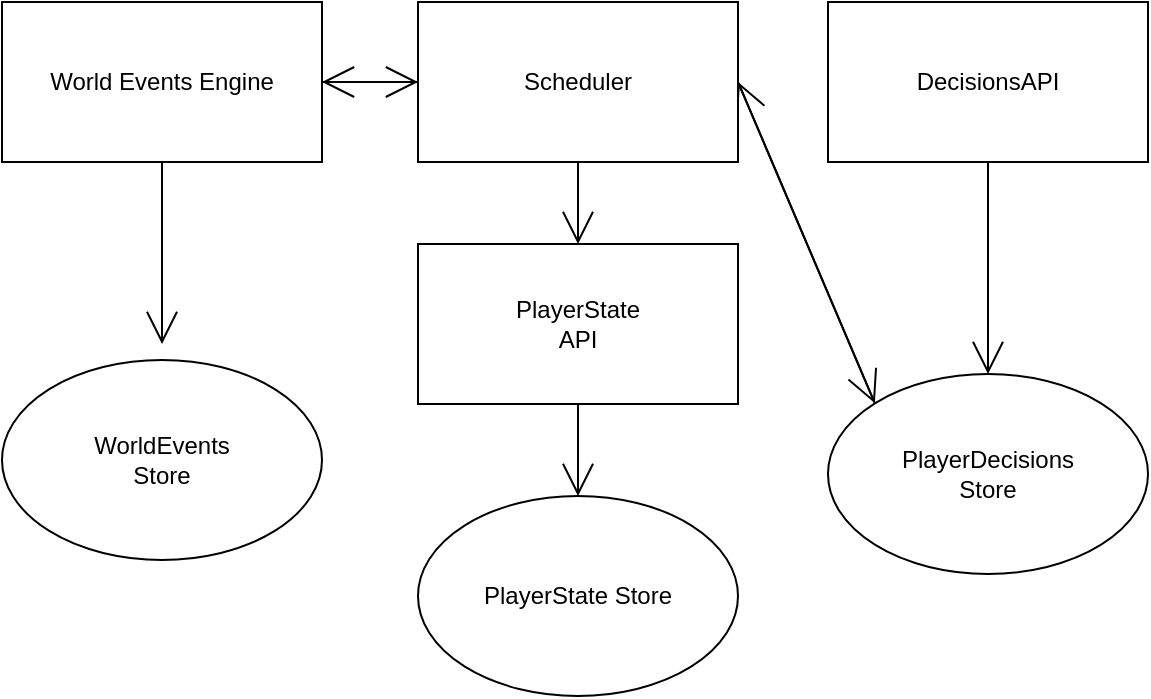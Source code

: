 <mxfile version="17.4.0" type="github"><diagram id="YssvAlfvH3QvStCjoXz-" name="Page-1"><mxGraphModel dx="1577" dy="562" grid="0" gridSize="10" guides="1" tooltips="1" connect="1" arrows="1" fold="1" page="0" pageScale="1" pageWidth="827" pageHeight="1169" math="0" shadow="0"><root><mxCell id="0"/><mxCell id="1" parent="0"/><mxCell id="f4CtHvAm3nH-0HKq3Y9r-5" style="edgeStyle=none;curved=1;rounded=0;orthogonalLoop=1;jettySize=auto;html=1;exitX=0.5;exitY=1;exitDx=0;exitDy=0;endArrow=open;startSize=14;endSize=14;sourcePerimeterSpacing=8;targetPerimeterSpacing=8;" parent="1" source="f4CtHvAm3nH-0HKq3Y9r-1" target="f4CtHvAm3nH-0HKq3Y9r-4" edge="1"><mxGeometry relative="1" as="geometry"/></mxCell><mxCell id="f4CtHvAm3nH-0HKq3Y9r-13" style="edgeStyle=none;curved=1;rounded=0;orthogonalLoop=1;jettySize=auto;html=1;exitX=1;exitY=0.5;exitDx=0;exitDy=0;entryX=0;entryY=0.5;entryDx=0;entryDy=0;endArrow=open;startSize=14;endSize=14;sourcePerimeterSpacing=8;targetPerimeterSpacing=8;" parent="1" source="f4CtHvAm3nH-0HKq3Y9r-1" target="f4CtHvAm3nH-0HKq3Y9r-11" edge="1"><mxGeometry relative="1" as="geometry"/></mxCell><mxCell id="f4CtHvAm3nH-0HKq3Y9r-1" value="World Events Engine" style="rounded=0;whiteSpace=wrap;html=1;hachureGap=4;" parent="1" vertex="1"><mxGeometry x="-228" y="112" width="160" height="80" as="geometry"/></mxCell><mxCell id="f4CtHvAm3nH-0HKq3Y9r-8" style="edgeStyle=none;curved=1;rounded=0;orthogonalLoop=1;jettySize=auto;html=1;exitX=0.5;exitY=1;exitDx=0;exitDy=0;entryX=0.5;entryY=0;entryDx=0;entryDy=0;endArrow=open;startSize=14;endSize=14;sourcePerimeterSpacing=8;targetPerimeterSpacing=8;" parent="1" source="f4CtHvAm3nH-0HKq3Y9r-3" target="f4CtHvAm3nH-0HKq3Y9r-7" edge="1"><mxGeometry relative="1" as="geometry"/></mxCell><mxCell id="f4CtHvAm3nH-0HKq3Y9r-3" value="DecisionsAPI" style="rounded=0;whiteSpace=wrap;html=1;hachureGap=4;" parent="1" vertex="1"><mxGeometry x="185" y="112" width="160" height="80" as="geometry"/></mxCell><mxCell id="f4CtHvAm3nH-0HKq3Y9r-4" value="WorldEvents&lt;br&gt;Store" style="ellipse;whiteSpace=wrap;html=1;hachureGap=4;" parent="1" vertex="1"><mxGeometry x="-228" y="291" width="160" height="100" as="geometry"/></mxCell><mxCell id="f4CtHvAm3nH-0HKq3Y9r-18" style="edgeStyle=none;curved=1;rounded=0;orthogonalLoop=1;jettySize=auto;html=1;exitX=0;exitY=0;exitDx=0;exitDy=0;entryX=1;entryY=0.5;entryDx=0;entryDy=0;endArrow=open;startSize=14;endSize=14;sourcePerimeterSpacing=8;targetPerimeterSpacing=8;" parent="1" source="f4CtHvAm3nH-0HKq3Y9r-7" target="f4CtHvAm3nH-0HKq3Y9r-11" edge="1"><mxGeometry relative="1" as="geometry"/></mxCell><mxCell id="f4CtHvAm3nH-0HKq3Y9r-7" value="PlayerDecisions&lt;br&gt;Store" style="ellipse;whiteSpace=wrap;html=1;hachureGap=4;" parent="1" vertex="1"><mxGeometry x="185" y="298" width="160" height="100" as="geometry"/></mxCell><mxCell id="f4CtHvAm3nH-0HKq3Y9r-12" style="edgeStyle=none;curved=1;rounded=0;orthogonalLoop=1;jettySize=auto;html=1;exitX=0;exitY=0.5;exitDx=0;exitDy=0;entryX=1;entryY=0.5;entryDx=0;entryDy=0;endArrow=open;startSize=14;endSize=14;sourcePerimeterSpacing=8;targetPerimeterSpacing=8;" parent="1" source="f4CtHvAm3nH-0HKq3Y9r-11" target="f4CtHvAm3nH-0HKq3Y9r-1" edge="1"><mxGeometry relative="1" as="geometry"/></mxCell><mxCell id="f4CtHvAm3nH-0HKq3Y9r-17" style="edgeStyle=none;curved=1;rounded=0;orthogonalLoop=1;jettySize=auto;html=1;exitX=1;exitY=0.5;exitDx=0;exitDy=0;endArrow=open;startSize=14;endSize=14;sourcePerimeterSpacing=8;targetPerimeterSpacing=8;entryX=0;entryY=0;entryDx=0;entryDy=0;" parent="1" source="f4CtHvAm3nH-0HKq3Y9r-11" target="f4CtHvAm3nH-0HKq3Y9r-7" edge="1"><mxGeometry relative="1" as="geometry"/></mxCell><mxCell id="f4CtHvAm3nH-0HKq3Y9r-22" style="edgeStyle=none;curved=1;rounded=0;orthogonalLoop=1;jettySize=auto;html=1;exitX=0.5;exitY=1;exitDx=0;exitDy=0;entryX=0.5;entryY=0;entryDx=0;entryDy=0;endArrow=open;startSize=14;endSize=14;sourcePerimeterSpacing=8;targetPerimeterSpacing=8;" parent="1" source="f4CtHvAm3nH-0HKq3Y9r-11" target="f4CtHvAm3nH-0HKq3Y9r-19" edge="1"><mxGeometry relative="1" as="geometry"/></mxCell><mxCell id="f4CtHvAm3nH-0HKq3Y9r-11" value="Scheduler" style="rounded=0;whiteSpace=wrap;html=1;hachureGap=4;" parent="1" vertex="1"><mxGeometry x="-20" y="112" width="160" height="80" as="geometry"/></mxCell><mxCell id="f4CtHvAm3nH-0HKq3Y9r-21" style="edgeStyle=none;curved=1;rounded=0;orthogonalLoop=1;jettySize=auto;html=1;exitX=0.5;exitY=1;exitDx=0;exitDy=0;entryX=0.5;entryY=0;entryDx=0;entryDy=0;endArrow=open;startSize=14;endSize=14;sourcePerimeterSpacing=8;targetPerimeterSpacing=8;" parent="1" source="f4CtHvAm3nH-0HKq3Y9r-19" target="f4CtHvAm3nH-0HKq3Y9r-20" edge="1"><mxGeometry relative="1" as="geometry"/></mxCell><mxCell id="f4CtHvAm3nH-0HKq3Y9r-19" value="PlayerState&lt;br&gt;API" style="rounded=0;whiteSpace=wrap;html=1;hachureGap=4;" parent="1" vertex="1"><mxGeometry x="-20" y="233" width="160" height="80" as="geometry"/></mxCell><mxCell id="f4CtHvAm3nH-0HKq3Y9r-20" value="PlayerState Store" style="ellipse;whiteSpace=wrap;html=1;hachureGap=4;" parent="1" vertex="1"><mxGeometry x="-20" y="359" width="160" height="100" as="geometry"/></mxCell></root></mxGraphModel></diagram></mxfile>
